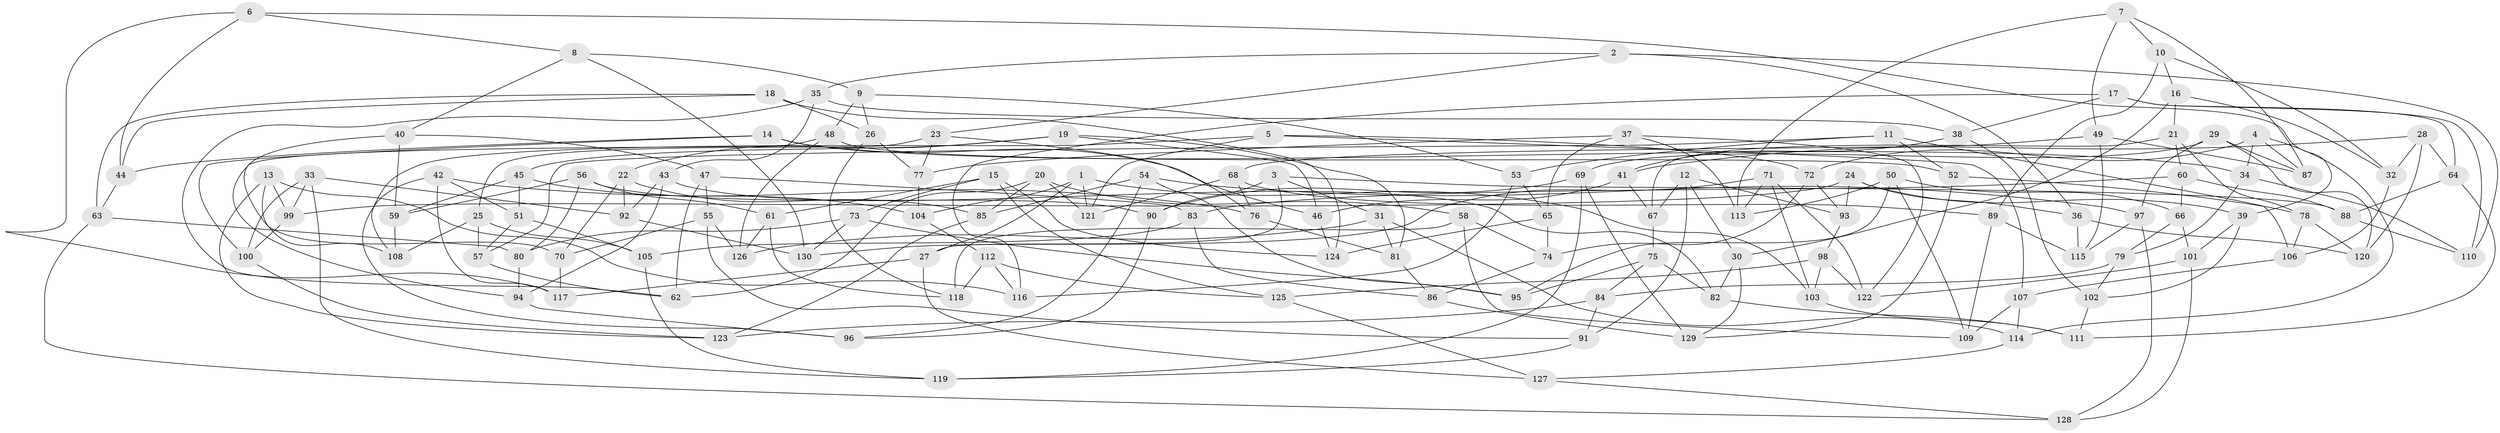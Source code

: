 // Generated by graph-tools (version 1.1) at 2025/16/03/09/25 04:16:20]
// undirected, 130 vertices, 260 edges
graph export_dot {
graph [start="1"]
  node [color=gray90,style=filled];
  1;
  2;
  3;
  4;
  5;
  6;
  7;
  8;
  9;
  10;
  11;
  12;
  13;
  14;
  15;
  16;
  17;
  18;
  19;
  20;
  21;
  22;
  23;
  24;
  25;
  26;
  27;
  28;
  29;
  30;
  31;
  32;
  33;
  34;
  35;
  36;
  37;
  38;
  39;
  40;
  41;
  42;
  43;
  44;
  45;
  46;
  47;
  48;
  49;
  50;
  51;
  52;
  53;
  54;
  55;
  56;
  57;
  58;
  59;
  60;
  61;
  62;
  63;
  64;
  65;
  66;
  67;
  68;
  69;
  70;
  71;
  72;
  73;
  74;
  75;
  76;
  77;
  78;
  79;
  80;
  81;
  82;
  83;
  84;
  85;
  86;
  87;
  88;
  89;
  90;
  91;
  92;
  93;
  94;
  95;
  96;
  97;
  98;
  99;
  100;
  101;
  102;
  103;
  104;
  105;
  106;
  107;
  108;
  109;
  110;
  111;
  112;
  113;
  114;
  115;
  116;
  117;
  118;
  119;
  120;
  121;
  122;
  123;
  124;
  125;
  126;
  127;
  128;
  129;
  130;
  1 -- 104;
  1 -- 103;
  1 -- 27;
  1 -- 121;
  2 -- 110;
  2 -- 23;
  2 -- 36;
  2 -- 35;
  3 -- 88;
  3 -- 27;
  3 -- 90;
  3 -- 31;
  4 -- 114;
  4 -- 72;
  4 -- 34;
  4 -- 87;
  5 -- 108;
  5 -- 107;
  5 -- 121;
  5 -- 72;
  6 -- 44;
  6 -- 117;
  6 -- 8;
  6 -- 39;
  7 -- 10;
  7 -- 87;
  7 -- 113;
  7 -- 49;
  8 -- 9;
  8 -- 40;
  8 -- 130;
  9 -- 53;
  9 -- 26;
  9 -- 48;
  10 -- 32;
  10 -- 16;
  10 -- 89;
  11 -- 52;
  11 -- 106;
  11 -- 53;
  11 -- 57;
  12 -- 91;
  12 -- 30;
  12 -- 93;
  12 -- 67;
  13 -- 99;
  13 -- 116;
  13 -- 108;
  13 -- 123;
  14 -- 34;
  14 -- 46;
  14 -- 100;
  14 -- 44;
  15 -- 61;
  15 -- 125;
  15 -- 73;
  15 -- 124;
  16 -- 21;
  16 -- 32;
  16 -- 30;
  17 -- 110;
  17 -- 64;
  17 -- 38;
  17 -- 116;
  18 -- 44;
  18 -- 124;
  18 -- 26;
  18 -- 63;
  19 -- 81;
  19 -- 46;
  19 -- 22;
  19 -- 45;
  20 -- 62;
  20 -- 58;
  20 -- 121;
  20 -- 85;
  21 -- 60;
  21 -- 78;
  21 -- 67;
  22 -- 85;
  22 -- 92;
  22 -- 70;
  23 -- 76;
  23 -- 77;
  23 -- 25;
  24 -- 36;
  24 -- 99;
  24 -- 39;
  24 -- 93;
  25 -- 57;
  25 -- 108;
  25 -- 105;
  26 -- 77;
  26 -- 118;
  27 -- 127;
  27 -- 117;
  28 -- 32;
  28 -- 41;
  28 -- 64;
  28 -- 120;
  29 -- 97;
  29 -- 120;
  29 -- 87;
  29 -- 69;
  30 -- 82;
  30 -- 129;
  31 -- 114;
  31 -- 126;
  31 -- 81;
  32 -- 106;
  33 -- 92;
  33 -- 100;
  33 -- 99;
  33 -- 119;
  34 -- 110;
  34 -- 79;
  35 -- 43;
  35 -- 38;
  35 -- 62;
  36 -- 115;
  36 -- 120;
  37 -- 122;
  37 -- 77;
  37 -- 65;
  37 -- 113;
  38 -- 102;
  38 -- 41;
  39 -- 101;
  39 -- 102;
  40 -- 59;
  40 -- 70;
  40 -- 47;
  41 -- 46;
  41 -- 67;
  42 -- 96;
  42 -- 76;
  42 -- 117;
  42 -- 51;
  43 -- 92;
  43 -- 94;
  43 -- 82;
  44 -- 63;
  45 -- 104;
  45 -- 59;
  45 -- 51;
  46 -- 124;
  47 -- 83;
  47 -- 55;
  47 -- 62;
  48 -- 52;
  48 -- 94;
  48 -- 126;
  49 -- 115;
  49 -- 87;
  49 -- 68;
  50 -- 66;
  50 -- 109;
  50 -- 113;
  50 -- 95;
  51 -- 105;
  51 -- 57;
  52 -- 129;
  52 -- 78;
  53 -- 116;
  53 -- 65;
  54 -- 96;
  54 -- 95;
  54 -- 85;
  54 -- 97;
  55 -- 126;
  55 -- 91;
  55 -- 70;
  56 -- 61;
  56 -- 80;
  56 -- 59;
  56 -- 90;
  57 -- 62;
  58 -- 74;
  58 -- 109;
  58 -- 118;
  59 -- 108;
  60 -- 88;
  60 -- 66;
  60 -- 83;
  61 -- 126;
  61 -- 118;
  63 -- 80;
  63 -- 128;
  64 -- 111;
  64 -- 88;
  65 -- 124;
  65 -- 74;
  66 -- 79;
  66 -- 101;
  67 -- 75;
  68 -- 121;
  68 -- 89;
  68 -- 76;
  69 -- 129;
  69 -- 119;
  69 -- 90;
  70 -- 117;
  71 -- 122;
  71 -- 113;
  71 -- 130;
  71 -- 103;
  72 -- 74;
  72 -- 93;
  73 -- 80;
  73 -- 130;
  73 -- 95;
  74 -- 86;
  75 -- 84;
  75 -- 82;
  75 -- 95;
  76 -- 81;
  77 -- 104;
  78 -- 120;
  78 -- 106;
  79 -- 102;
  79 -- 84;
  80 -- 94;
  81 -- 86;
  82 -- 111;
  83 -- 105;
  83 -- 86;
  84 -- 91;
  84 -- 123;
  85 -- 123;
  86 -- 129;
  88 -- 110;
  89 -- 115;
  89 -- 109;
  90 -- 96;
  91 -- 119;
  92 -- 130;
  93 -- 98;
  94 -- 96;
  97 -- 128;
  97 -- 115;
  98 -- 125;
  98 -- 103;
  98 -- 122;
  99 -- 100;
  100 -- 123;
  101 -- 122;
  101 -- 128;
  102 -- 111;
  103 -- 111;
  104 -- 112;
  105 -- 119;
  106 -- 107;
  107 -- 109;
  107 -- 114;
  112 -- 116;
  112 -- 118;
  112 -- 125;
  114 -- 127;
  125 -- 127;
  127 -- 128;
}
